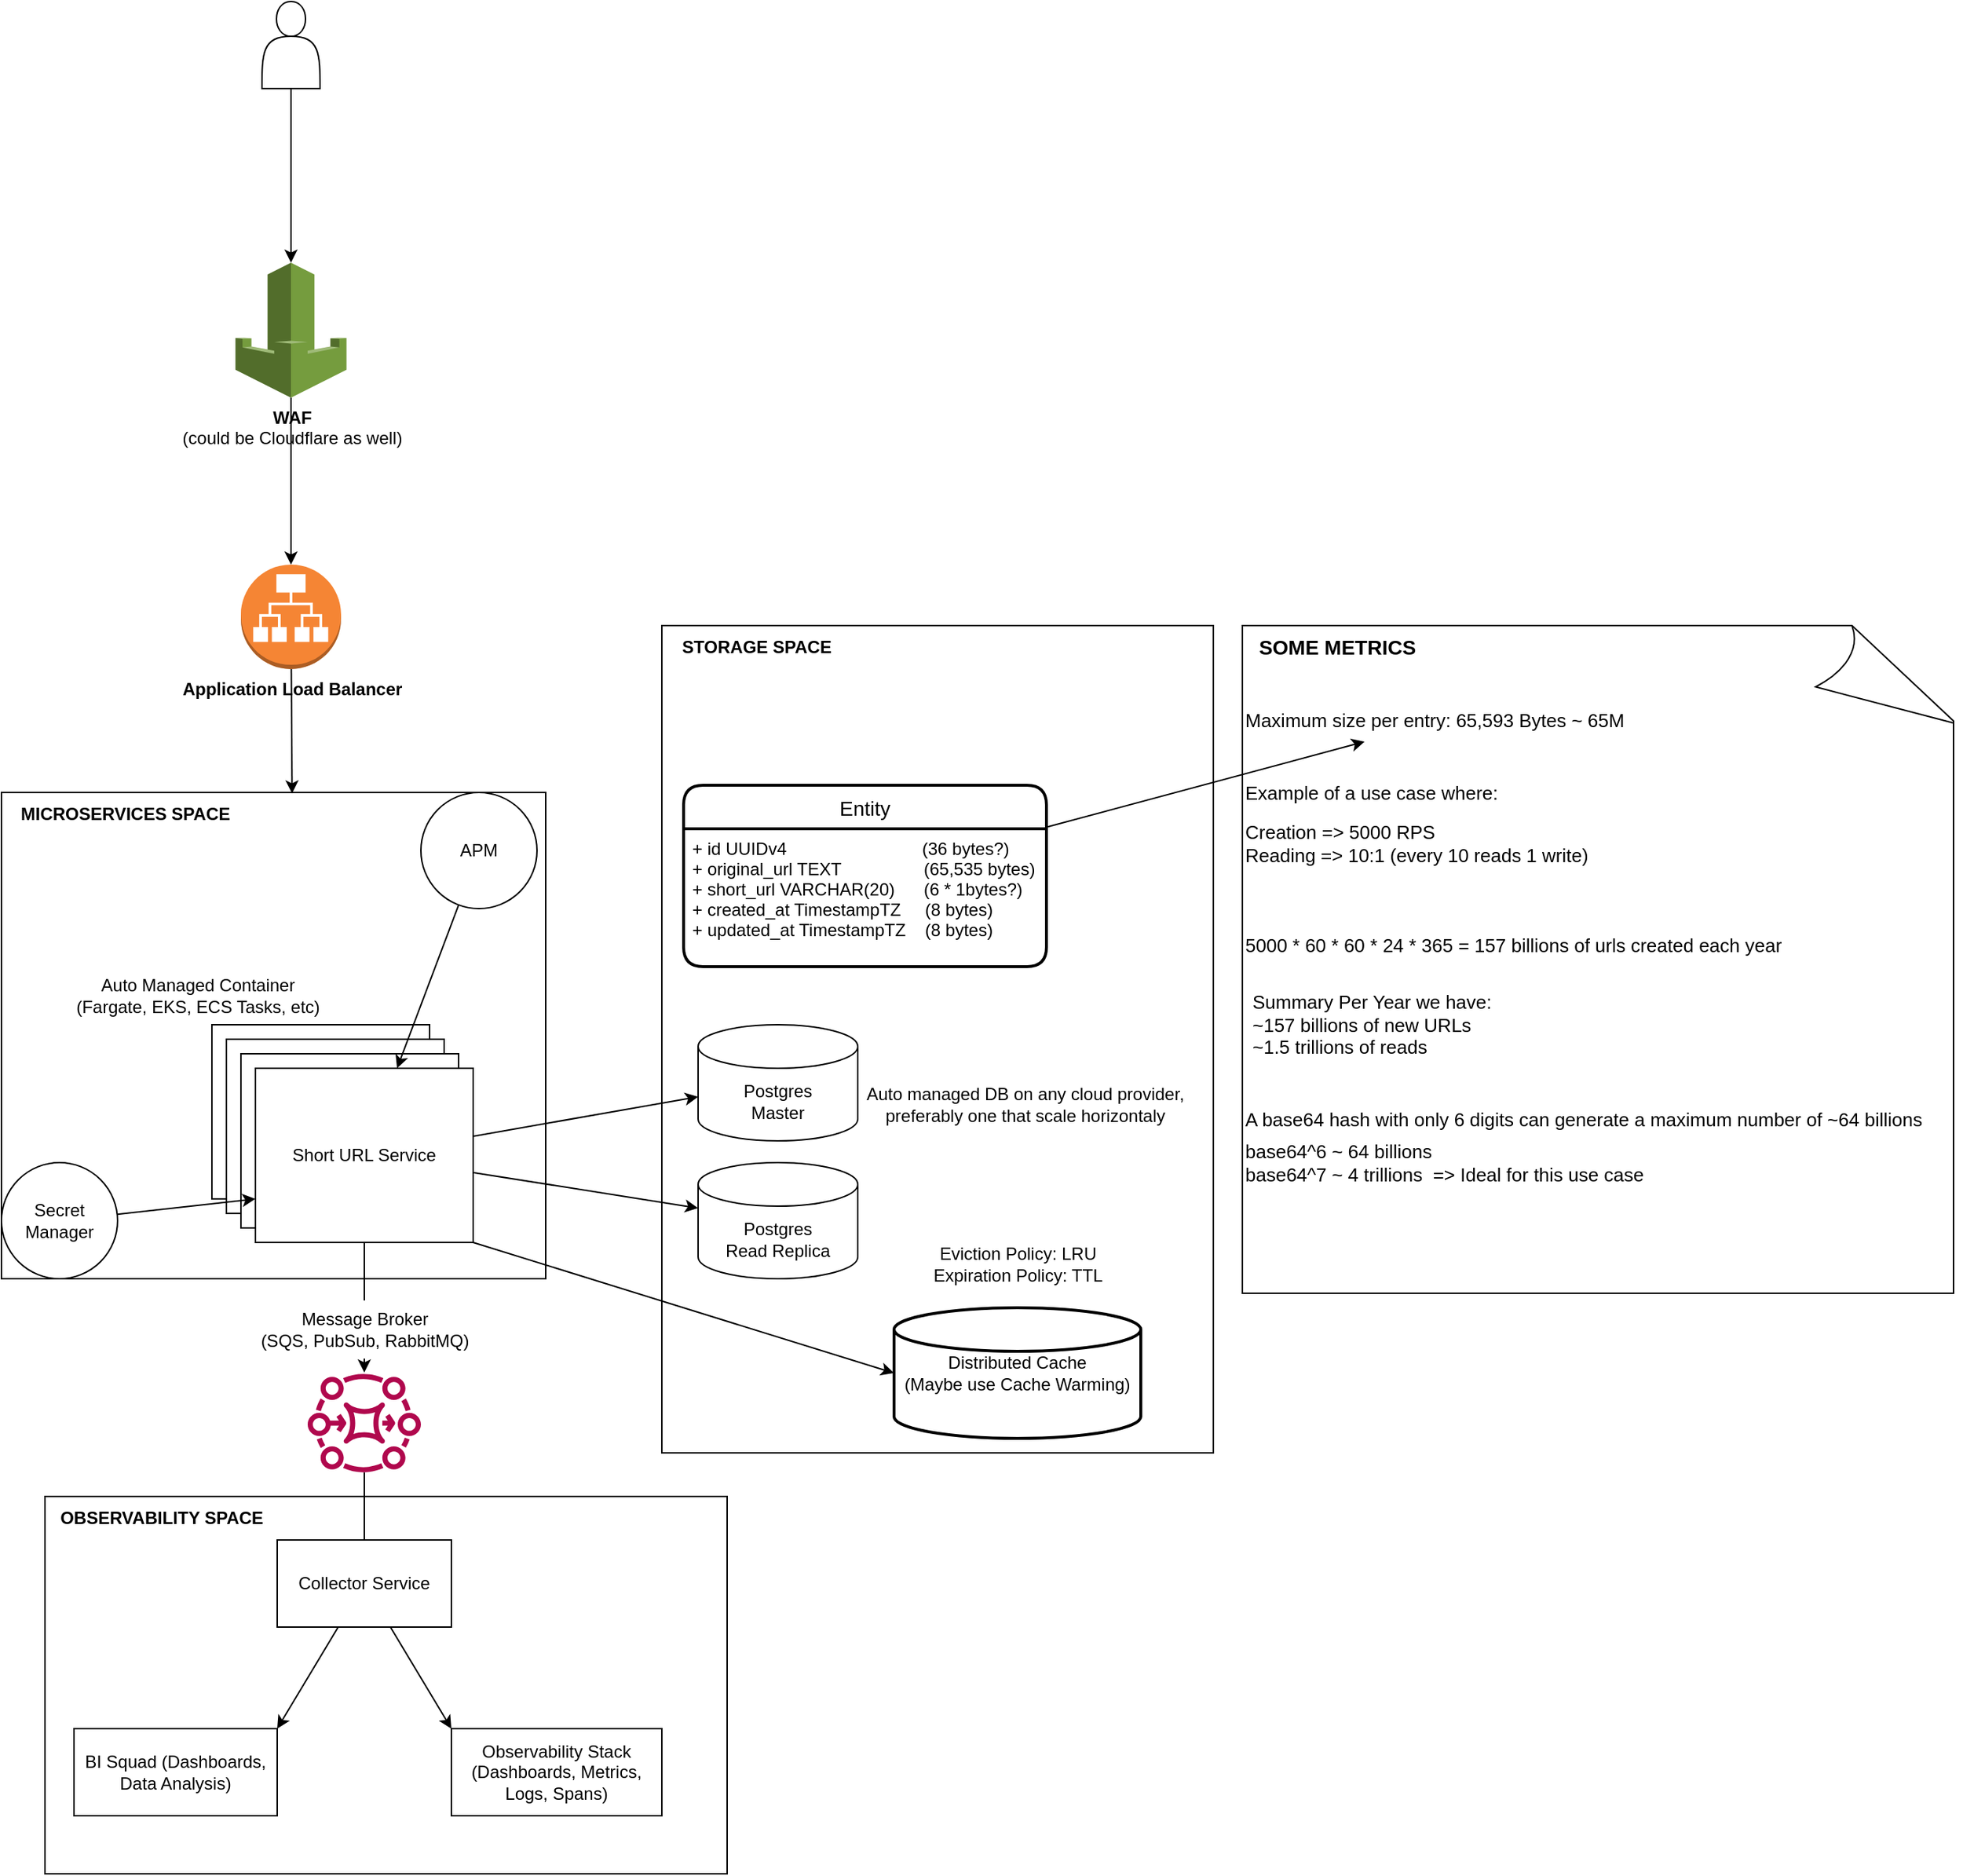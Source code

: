 <mxfile>
    <diagram id="PvlTUjPj0u4iXz4PkVxB" name="Page-1">
        <mxGraphModel dx="921" dy="2016" grid="1" gridSize="10" guides="1" tooltips="1" connect="1" arrows="1" fold="1" page="1" pageScale="1" pageWidth="850" pageHeight="1100" math="0" shadow="0">
            <root>
                <mxCell id="0"/>
                <mxCell id="1" parent="0"/>
                <mxCell id="92" value="" style="whiteSpace=wrap;html=1;shape=mxgraph.basic.document" parent="1" vertex="1">
                    <mxGeometry x="1045" y="200" width="495" height="460" as="geometry"/>
                </mxCell>
                <mxCell id="71" value="" style="whiteSpace=wrap;html=1;" parent="1" vertex="1">
                    <mxGeometry x="190" y="315" width="375" height="335" as="geometry"/>
                </mxCell>
                <mxCell id="66" value="" style="whiteSpace=wrap;html=1;" parent="1" vertex="1">
                    <mxGeometry x="220" y="800" width="470" height="260" as="geometry"/>
                </mxCell>
                <mxCell id="61" value="" style="whiteSpace=wrap;html=1;" parent="1" vertex="1">
                    <mxGeometry x="645" y="200" width="380" height="570" as="geometry"/>
                </mxCell>
                <mxCell id="2" value="Short URL Service" style="whiteSpace=wrap;html=1;" parent="1" vertex="1">
                    <mxGeometry x="335" y="475" width="150" height="120" as="geometry"/>
                </mxCell>
                <mxCell id="3" value="Short URL Service" style="whiteSpace=wrap;html=1;" parent="1" vertex="1">
                    <mxGeometry x="345" y="485" width="150" height="120" as="geometry"/>
                </mxCell>
                <mxCell id="4" value="Short URL Service" style="whiteSpace=wrap;html=1;" parent="1" vertex="1">
                    <mxGeometry x="355" y="495" width="150" height="120" as="geometry"/>
                </mxCell>
                <mxCell id="11" style="edgeStyle=none;html=1;exitX=1;exitY=1;exitDx=0;exitDy=0;entryX=0;entryY=0.5;entryDx=0;entryDy=0;entryPerimeter=0;" parent="1" source="5" target="69" edge="1">
                    <mxGeometry relative="1" as="geometry">
                        <mxPoint x="840" y="685" as="targetPoint"/>
                    </mxGeometry>
                </mxCell>
                <mxCell id="28" style="edgeStyle=none;html=1;startArrow=none;" parent="1" source="27" target="26" edge="1">
                    <mxGeometry relative="1" as="geometry"/>
                </mxCell>
                <mxCell id="64" style="edgeStyle=none;html=1;" parent="1" source="5" target="8" edge="1">
                    <mxGeometry relative="1" as="geometry"/>
                </mxCell>
                <mxCell id="65" style="edgeStyle=none;html=1;" parent="1" source="5" target="63" edge="1">
                    <mxGeometry relative="1" as="geometry"/>
                </mxCell>
                <mxCell id="5" value="Short URL Service" style="whiteSpace=wrap;html=1;" parent="1" vertex="1">
                    <mxGeometry x="365" y="505" width="150" height="120" as="geometry"/>
                </mxCell>
                <mxCell id="8" value="Postgres&lt;br&gt;Master" style="shape=cylinder3;whiteSpace=wrap;html=1;boundedLbl=1;backgroundOutline=1;size=15;" parent="1" vertex="1">
                    <mxGeometry x="670" y="475" width="110" height="80" as="geometry"/>
                </mxCell>
                <mxCell id="30" style="edgeStyle=none;html=1;" parent="1" source="26" edge="1">
                    <mxGeometry relative="1" as="geometry">
                        <mxPoint x="440" y="840" as="targetPoint"/>
                    </mxGeometry>
                </mxCell>
                <mxCell id="26" value="" style="sketch=0;outlineConnect=0;fontColor=#232F3E;gradientColor=none;fillColor=#B0084D;strokeColor=none;dashed=0;verticalLabelPosition=bottom;verticalAlign=top;align=center;html=1;fontSize=12;fontStyle=0;aspect=fixed;pointerEvents=1;shape=mxgraph.aws4.mq_broker;" parent="1" vertex="1">
                    <mxGeometry x="401" y="710" width="78" height="78" as="geometry"/>
                </mxCell>
                <mxCell id="29" value="" style="edgeStyle=none;html=1;endArrow=none;" parent="1" source="5" target="27" edge="1">
                    <mxGeometry relative="1" as="geometry">
                        <mxPoint x="440" y="625" as="sourcePoint"/>
                        <mxPoint x="440" y="714.625" as="targetPoint"/>
                    </mxGeometry>
                </mxCell>
                <mxCell id="27" value="Message Broker&lt;br&gt;(SQS, PubSub, RabbitMQ)" style="text;html=1;align=center;verticalAlign=middle;resizable=0;points=[];autosize=1;strokeColor=none;fillColor=none;" parent="1" vertex="1">
                    <mxGeometry x="355" y="665" width="170" height="40" as="geometry"/>
                </mxCell>
                <mxCell id="55" style="edgeStyle=none;html=1;entryX=0;entryY=0;entryDx=0;entryDy=0;" parent="1" source="31" target="56" edge="1">
                    <mxGeometry relative="1" as="geometry">
                        <mxPoint x="520" y="960" as="targetPoint"/>
                    </mxGeometry>
                </mxCell>
                <mxCell id="58" style="edgeStyle=none;html=1;entryX=1;entryY=0;entryDx=0;entryDy=0;" parent="1" source="31" target="57" edge="1">
                    <mxGeometry relative="1" as="geometry">
                        <mxPoint x="370" y="960" as="targetPoint"/>
                    </mxGeometry>
                </mxCell>
                <mxCell id="31" value="Collector Service" style="whiteSpace=wrap;html=1;" parent="1" vertex="1">
                    <mxGeometry x="380" y="830" width="120" height="60" as="geometry"/>
                </mxCell>
                <mxCell id="91" style="edgeStyle=none;html=1;" parent="1" source="52" target="89" edge="1">
                    <mxGeometry relative="1" as="geometry"/>
                </mxCell>
                <mxCell id="52" value="Entity" style="swimlane;childLayout=stackLayout;horizontal=1;startSize=30;horizontalStack=0;rounded=1;fontSize=14;fontStyle=0;strokeWidth=2;resizeParent=0;resizeLast=1;shadow=0;dashed=0;align=center;" parent="1" vertex="1">
                    <mxGeometry x="660" y="310" width="250" height="125" as="geometry"/>
                </mxCell>
                <mxCell id="53" value="+ id UUIDv4                            (36 bytes?)&#10;+ original_url TEXT                 (65,535 bytes)&#10;+ short_url VARCHAR(20)      (6 * 1bytes?)&#10;+ created_at TimestampTZ     (8 bytes)&#10;+ updated_at TimestampTZ    (8 bytes)&#10;&#10;&#10;" style="align=left;strokeColor=none;fillColor=none;spacingLeft=4;fontSize=12;verticalAlign=top;resizable=0;rotatable=0;part=1;" parent="52" vertex="1">
                    <mxGeometry y="30" width="250" height="95" as="geometry"/>
                </mxCell>
                <mxCell id="56" value="Observability Stack&lt;br&gt;(Dashboards, Metrics, Logs, Spans)" style="whiteSpace=wrap;html=1;" parent="1" vertex="1">
                    <mxGeometry x="500" y="960" width="145" height="60" as="geometry"/>
                </mxCell>
                <mxCell id="57" value="BI Squad (Dashboards, Data Analysis)" style="whiteSpace=wrap;html=1;" parent="1" vertex="1">
                    <mxGeometry x="240" y="960" width="140" height="60" as="geometry"/>
                </mxCell>
                <mxCell id="59" value="Eviction Policy: LRU&lt;br&gt;Expiration Policy: TTL" style="text;html=1;align=center;verticalAlign=middle;resizable=0;points=[];autosize=1;strokeColor=none;fillColor=none;" parent="1" vertex="1">
                    <mxGeometry x="820" y="620" width="140" height="40" as="geometry"/>
                </mxCell>
                <mxCell id="60" value="&lt;div style=&quot;&quot;&gt;&lt;span style=&quot;background-color: initial;&quot;&gt;Auto managed DB on&amp;nbsp;&lt;/span&gt;&lt;span style=&quot;background-color: initial;&quot;&gt;any cloud provider,&lt;/span&gt;&lt;/div&gt;&lt;div style=&quot;&quot;&gt;&lt;span style=&quot;background-color: initial;&quot;&gt;preferably one that scale horizontaly&lt;/span&gt;&lt;/div&gt;" style="text;html=1;align=center;verticalAlign=middle;resizable=0;points=[];autosize=1;strokeColor=none;fillColor=none;" parent="1" vertex="1">
                    <mxGeometry x="775" y="510" width="240" height="40" as="geometry"/>
                </mxCell>
                <mxCell id="62" value="STORAGE SPACE" style="text;html=1;align=center;verticalAlign=middle;resizable=0;points=[];autosize=1;strokeColor=none;fillColor=none;fontStyle=1" parent="1" vertex="1">
                    <mxGeometry x="645" y="200" width="130" height="30" as="geometry"/>
                </mxCell>
                <mxCell id="63" value="Postgres&lt;br&gt;Read Replica" style="shape=cylinder3;whiteSpace=wrap;html=1;boundedLbl=1;backgroundOutline=1;size=15;" parent="1" vertex="1">
                    <mxGeometry x="670" y="570" width="110" height="80" as="geometry"/>
                </mxCell>
                <mxCell id="67" value="OBSERVABILITY SPACE" style="text;html=1;align=center;verticalAlign=middle;resizable=0;points=[];autosize=1;strokeColor=none;fillColor=none;fontStyle=1" parent="1" vertex="1">
                    <mxGeometry x="220" y="800" width="160" height="30" as="geometry"/>
                </mxCell>
                <mxCell id="69" value="Distributed Cache&lt;br&gt;(Maybe use Cache Warming)" style="strokeWidth=2;html=1;shape=mxgraph.flowchart.database;whiteSpace=wrap;" parent="1" vertex="1">
                    <mxGeometry x="805" y="670" width="170" height="90" as="geometry"/>
                </mxCell>
                <mxCell id="72" value="MICROSERVICES SPACE" style="text;html=1;align=center;verticalAlign=middle;resizable=0;points=[];autosize=1;strokeColor=none;fillColor=none;fontStyle=1" parent="1" vertex="1">
                    <mxGeometry x="190" y="315" width="170" height="30" as="geometry"/>
                </mxCell>
                <mxCell id="73" value="Auto Managed Container&lt;br&gt;(Fargate, EKS, ECS Tasks, etc)" style="text;html=1;align=center;verticalAlign=middle;resizable=0;points=[];autosize=1;strokeColor=none;fillColor=none;" parent="1" vertex="1">
                    <mxGeometry x="230" y="435" width="190" height="40" as="geometry"/>
                </mxCell>
                <mxCell id="78" style="edgeStyle=none;html=1;" parent="1" source="75" target="5" edge="1">
                    <mxGeometry relative="1" as="geometry"/>
                </mxCell>
                <mxCell id="75" value="APM" style="ellipse;whiteSpace=wrap;html=1;" parent="1" vertex="1">
                    <mxGeometry x="479" y="315" width="80" height="80" as="geometry"/>
                </mxCell>
                <mxCell id="79" style="edgeStyle=none;html=1;entryX=0;entryY=0.75;entryDx=0;entryDy=0;" parent="1" source="76" target="5" edge="1">
                    <mxGeometry relative="1" as="geometry"/>
                </mxCell>
                <mxCell id="76" value="Secret Manager" style="ellipse;whiteSpace=wrap;html=1;" parent="1" vertex="1">
                    <mxGeometry x="190" y="570" width="80" height="80" as="geometry"/>
                </mxCell>
                <mxCell id="86" style="edgeStyle=none;html=1;entryX=0.534;entryY=0.002;entryDx=0;entryDy=0;entryPerimeter=0;" parent="1" source="82" target="71" edge="1">
                    <mxGeometry relative="1" as="geometry"/>
                </mxCell>
                <mxCell id="82" value="&lt;b&gt;Application Load Balancer&lt;/b&gt;" style="outlineConnect=0;dashed=0;verticalLabelPosition=bottom;verticalAlign=top;align=center;html=1;shape=mxgraph.aws3.application_load_balancer;fillColor=#F58534;gradientColor=none;" parent="1" vertex="1">
                    <mxGeometry x="355" y="158" width="69" height="72" as="geometry"/>
                </mxCell>
                <mxCell id="88" style="edgeStyle=none;html=1;entryX=0.5;entryY=0;entryDx=0;entryDy=0;entryPerimeter=0;" parent="1" source="87" target="82" edge="1">
                    <mxGeometry relative="1" as="geometry">
                        <mxPoint x="389.5" y="128.0" as="targetPoint"/>
                    </mxGeometry>
                </mxCell>
                <mxCell id="87" value="&lt;b&gt;WAF&lt;/b&gt;&lt;br&gt;(could be Cloudflare as well)" style="outlineConnect=0;dashed=0;verticalLabelPosition=bottom;verticalAlign=top;align=center;html=1;shape=mxgraph.aws3.waf;fillColor=#759C3E;gradientColor=none;" parent="1" vertex="1">
                    <mxGeometry x="351.25" y="-50" width="76.5" height="93" as="geometry"/>
                </mxCell>
                <mxCell id="89" value="&lt;font style=&quot;font-size: 13px;&quot;&gt;Maximum size per entry: 65,593 Bytes ~ 65M&lt;/font&gt;" style="text;html=1;align=left;verticalAlign=middle;resizable=0;points=[];autosize=1;strokeColor=none;fillColor=none;" parent="1" vertex="1">
                    <mxGeometry x="1045" y="250" width="280" height="30" as="geometry"/>
                </mxCell>
                <mxCell id="90" value="Example of a use case where:" style="text;html=1;align=left;verticalAlign=middle;resizable=0;points=[];autosize=1;strokeColor=none;fillColor=none;fontSize=13;" parent="1" vertex="1">
                    <mxGeometry x="1045" y="300" width="200" height="30" as="geometry"/>
                </mxCell>
                <mxCell id="93" value="Creation =&amp;gt; 5000 RPS&lt;br&gt;Reading =&amp;gt; 10:1 (every 10 reads 1 write)" style="text;html=1;align=left;verticalAlign=middle;resizable=0;points=[];autosize=1;strokeColor=none;fillColor=none;fontSize=13;" parent="1" vertex="1">
                    <mxGeometry x="1045" y="330" width="260" height="40" as="geometry"/>
                </mxCell>
                <mxCell id="94" value="5000 * 60 * 60 * 24 * 365 = 157 billions of urls created each year" style="text;html=1;align=left;verticalAlign=middle;resizable=0;points=[];autosize=1;strokeColor=none;fillColor=none;fontSize=13;" parent="1" vertex="1">
                    <mxGeometry x="1045" y="405" width="390" height="30" as="geometry"/>
                </mxCell>
                <mxCell id="95" value="Summary Per Year we have:&lt;br&gt;~157 billions of new URLs&lt;br&gt;~1.5 trillions of reads&amp;nbsp;" style="text;html=1;align=left;verticalAlign=middle;resizable=0;points=[];autosize=1;strokeColor=none;fillColor=none;fontSize=13;" parent="1" vertex="1">
                    <mxGeometry x="1050" y="445" width="190" height="60" as="geometry"/>
                </mxCell>
                <mxCell id="96" value="A base64 hash with only 6 digits can generate a maximum number of ~64 billions&amp;nbsp;" style="text;html=1;align=left;verticalAlign=middle;resizable=0;points=[];autosize=1;strokeColor=none;fillColor=none;fontSize=13;" parent="1" vertex="1">
                    <mxGeometry x="1045" y="525" width="490" height="30" as="geometry"/>
                </mxCell>
                <mxCell id="97" value="base64^6 ~ 64 billions&lt;br&gt;base64^7 ~ 4 trillions&amp;nbsp; =&amp;gt; Ideal for this use case" style="text;html=1;align=left;verticalAlign=middle;resizable=0;points=[];autosize=1;strokeColor=none;fillColor=none;fontSize=13;" parent="1" vertex="1">
                    <mxGeometry x="1045" y="550" width="300" height="40" as="geometry"/>
                </mxCell>
                <mxCell id="100" style="edgeStyle=none;html=1;fontSize=13;" parent="1" source="99" target="87" edge="1">
                    <mxGeometry relative="1" as="geometry"/>
                </mxCell>
                <mxCell id="99" value="" style="shape=actor;whiteSpace=wrap;html=1;fontSize=13;" parent="1" vertex="1">
                    <mxGeometry x="369.5" y="-230" width="40" height="60" as="geometry"/>
                </mxCell>
                <mxCell id="101" value="&lt;b style=&quot;font-size: 14px;&quot;&gt;SOME METRICS&lt;/b&gt;" style="text;html=1;align=center;verticalAlign=middle;resizable=0;points=[];autosize=1;strokeColor=none;fillColor=none;fontSize=14;" vertex="1" parent="1">
                    <mxGeometry x="1045" y="200" width="130" height="30" as="geometry"/>
                </mxCell>
            </root>
        </mxGraphModel>
    </diagram>
</mxfile>